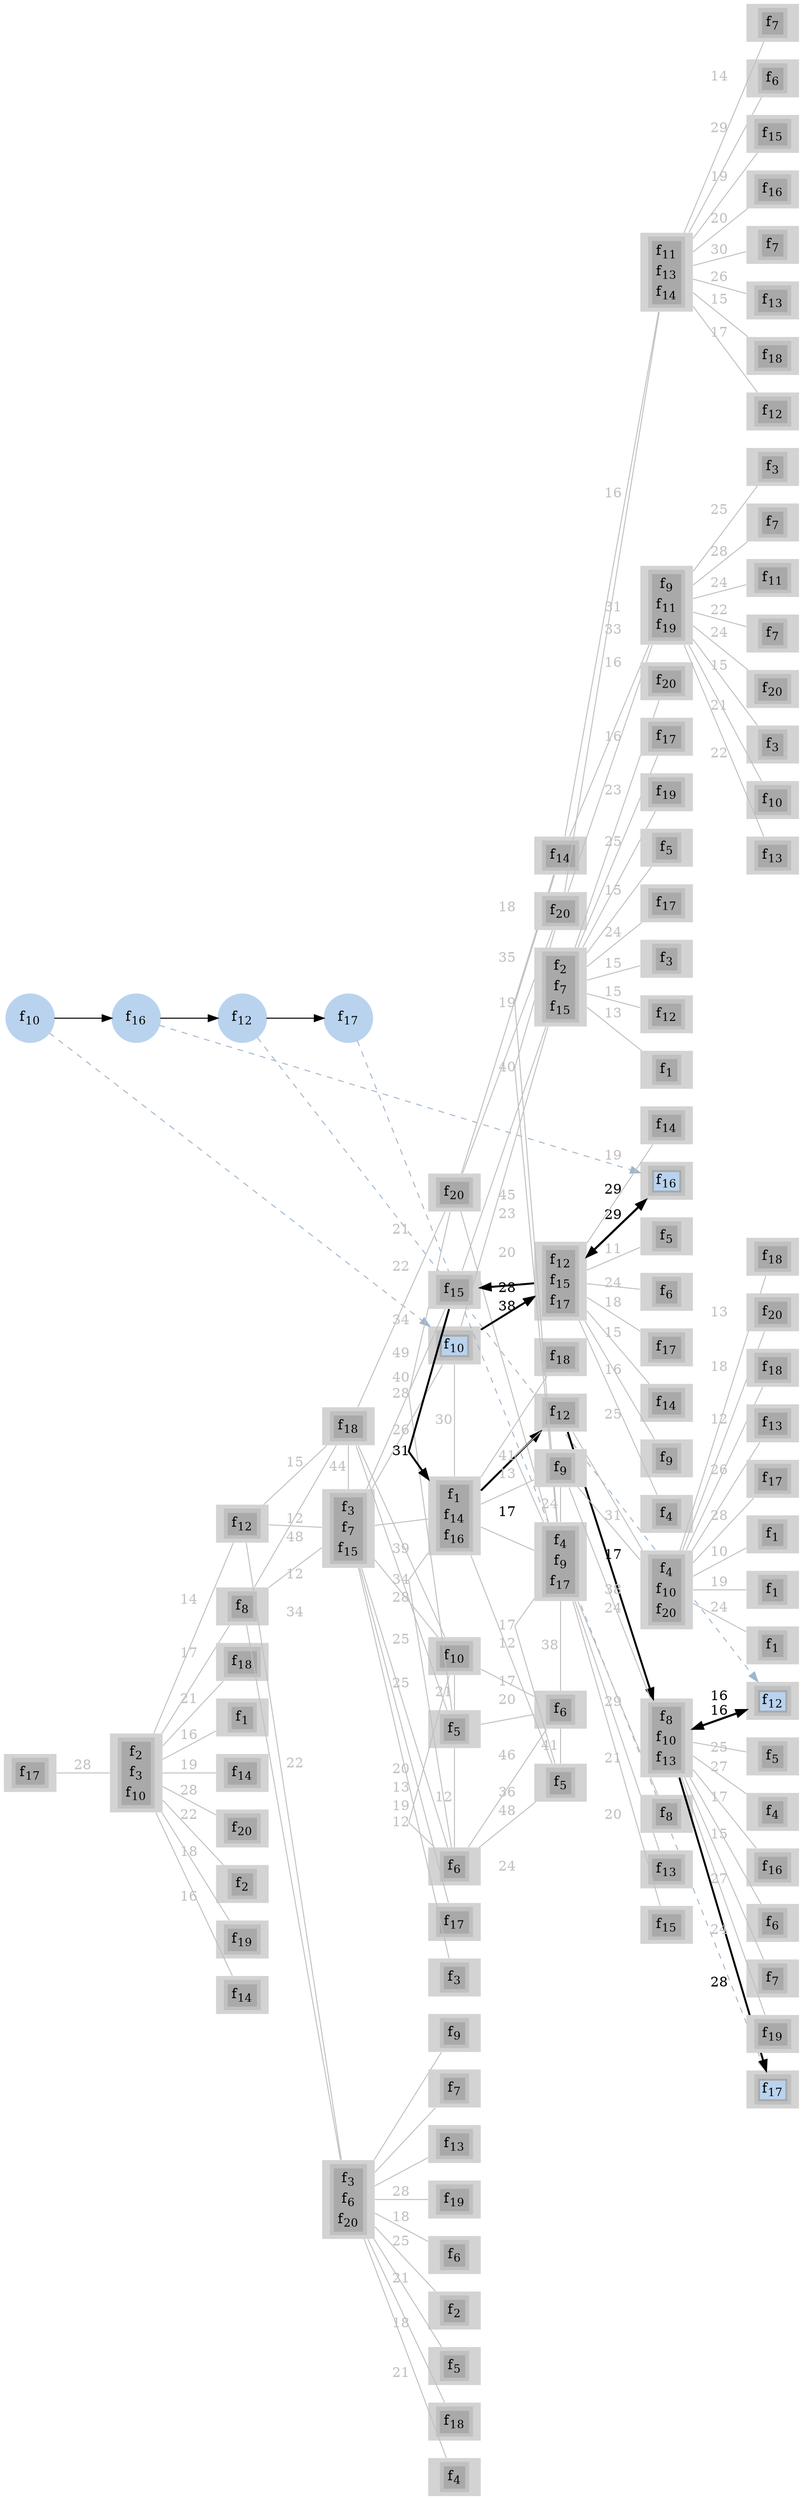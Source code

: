 digraph G
{
ranksep = "equally"
rankdir = LR
subgraph sfc
{
node [shape=circle]
{rank = same; f10; };
{rank = same; f16; };
{rank = same; f12; };
{rank = same; f17; };
f10[style=filled label=<f<SUB>10</SUB>> color="slategray2"]
f16[style=filled label=<f<SUB>16</SUB>> color="slategray2"]
f12[style=filled label=<f<SUB>12</SUB>> color="slategray2"]
f17[style=filled label=<f<SUB>17</SUB>> color="slategray2"]
f10 -> f16
f16 -> f12
f12 -> f17
}
subgraph network
{
node [shape=none]
{rank = same; 1; };
{rank = same; 18; };
{rank = same; 2; 3; 4; 5; 6; 7; 8; 20; 21; };
{rank = same; 19; 82; 84; };
{rank = same; 9; 10; 11; 12; 13; 14; 15; 16; 17; 83; 87; 88; 60; 61; 86; 89; 92; 93; };
{rank = same; 40; 41; 85; 90; 58; 59; 78; 79; 91; 94; };
{rank = same; 38; 39; 95; 96; 97; 42; 43; 44; 45; 46; 47; 48; 49; 50; 51; 52; 53; 54; 55; 56; 57; 80; 81; };
{rank = same; 22; 23; 24; 25; 26; 27; 28; 29; 30; 31; 32; 33; 34; 35; 36; 37; 62; 63; 64; 65; 66; 67; 68; 69; 70; 71; 72; 73; 74; 75; 76; 77; };
60[style=filled
label=<
<TABLE BORDER="0" BGCOLOR="gray">
<TR>
<TD>
<TABLE BORDER="0" BGCOLOR="darkgray">
<TR><TD PORT="f54" BGCOLOR="slategray2">f<SUB>10</SUB></TD></TR>
</TABLE>
</TD>
</TR>
</TABLE>>]

54[style=filled
label=<
<TABLE BORDER="0" BGCOLOR="gray">
<TR>
<TD>
<TABLE BORDER="0" BGCOLOR="darkgray">
<TR><TD PORT="f90" BGCOLOR="slategray2">f<SUB>16</SUB></TD></TR>
</TABLE>
</TD>
</TR>
</TABLE>>]

54[style=filled
label=<
<TABLE BORDER="0" BGCOLOR="gray">
<TR>
<TD>
<TABLE BORDER="0" BGCOLOR="darkgray">
<TR><TD PORT="f90" BGCOLOR="slategray2">f<SUB>16</SUB></TD></TR>
</TABLE>
</TD>
</TR>
</TABLE>>]

69[style=filled
label=<
<TABLE BORDER="0" BGCOLOR="gray">
<TR>
<TD>
<TABLE BORDER="0" BGCOLOR="darkgray">
<TR><TD PORT="f65" BGCOLOR="slategray2">f<SUB>12</SUB></TD></TR>
</TABLE>
</TD>
</TR>
</TABLE>>]

69[style=filled
label=<
<TABLE BORDER="0" BGCOLOR="gray">
<TR>
<TD>
<TABLE BORDER="0" BGCOLOR="darkgray">
<TR><TD PORT="f65" BGCOLOR="slategray2">f<SUB>12</SUB></TD></TR>
</TABLE>
</TD>
</TR>
</TABLE>>]

68[style=filled
label=<
<TABLE BORDER="0" BGCOLOR="gray">
<TR>
<TD>
<TABLE BORDER="0" BGCOLOR="darkgray">
<TR><TD PORT="f98" BGCOLOR="slategray2">f<SUB>17</SUB></TD></TR>
</TABLE>
</TD>
</TR>
</TABLE>>]

1[style=filled
label=<
<TABLE BORDER="0" BGCOLOR="gray">
<TR>
<TD>
<TABLE BORDER="0" BGCOLOR="darkgray">
<TR><TD PORT="f91" BGCOLOR="darkgray">f<SUB>17</SUB></TD></TR>
</TABLE>
</TD>
</TR>
</TABLE>>]

18[style=filled
label=<
<TABLE BORDER="0" BGCOLOR="gray">
<TR>
<TD>
<TABLE BORDER="0" BGCOLOR="darkgray">
<TR><TD PORT="f8" BGCOLOR="darkgray">f<SUB>2</SUB></TD></TR>
<TR><TD PORT="f12" BGCOLOR="darkgray">f<SUB>3</SUB></TD></TR>
<TR><TD PORT="f52" BGCOLOR="darkgray">f<SUB>10</SUB></TD></TR>
</TABLE>
</TD>
</TR>
</TABLE>>]

2[style=filled
label=<
<TABLE BORDER="0" BGCOLOR="gray">
<TR>
<TD>
<TABLE BORDER="0" BGCOLOR="darkgray">
<TR><TD PORT="f101" BGCOLOR="darkgray">f<SUB>18</SUB></TD></TR>
</TABLE>
</TD>
</TR>
</TABLE>>]

3[style=filled
label=<
<TABLE BORDER="0" BGCOLOR="gray">
<TR>
<TD>
<TABLE BORDER="0" BGCOLOR="darkgray">
<TR><TD PORT="f1" BGCOLOR="darkgray">f<SUB>1</SUB></TD></TR>
</TABLE>
</TD>
</TR>
</TABLE>>]

4[style=filled
label=<
<TABLE BORDER="0" BGCOLOR="gray">
<TR>
<TD>
<TABLE BORDER="0" BGCOLOR="darkgray">
<TR><TD PORT="f75" BGCOLOR="darkgray">f<SUB>14</SUB></TD></TR>
</TABLE>
</TD>
</TR>
</TABLE>>]

5[style=filled
label=<
<TABLE BORDER="0" BGCOLOR="gray">
<TR>
<TD>
<TABLE BORDER="0" BGCOLOR="darkgray">
<TR><TD PORT="f113" BGCOLOR="darkgray">f<SUB>20</SUB></TD></TR>
</TABLE>
</TD>
</TR>
</TABLE>>]

6[style=filled
label=<
<TABLE BORDER="0" BGCOLOR="gray">
<TR>
<TD>
<TABLE BORDER="0" BGCOLOR="darkgray">
<TR><TD PORT="f9" BGCOLOR="darkgray">f<SUB>2</SUB></TD></TR>
</TABLE>
</TD>
</TR>
</TABLE>>]

7[style=filled
label=<
<TABLE BORDER="0" BGCOLOR="gray">
<TR>
<TD>
<TABLE BORDER="0" BGCOLOR="darkgray">
<TR><TD PORT="f108" BGCOLOR="darkgray">f<SUB>19</SUB></TD></TR>
</TABLE>
</TD>
</TR>
</TABLE>>]

8[style=filled
label=<
<TABLE BORDER="0" BGCOLOR="gray">
<TR>
<TD>
<TABLE BORDER="0" BGCOLOR="darkgray">
<TR><TD PORT="f74" BGCOLOR="darkgray">f<SUB>14</SUB></TD></TR>
</TABLE>
</TD>
</TR>
</TABLE>>]

9[style=filled
label=<
<TABLE BORDER="0" BGCOLOR="gray">
<TR>
<TD>
<TABLE BORDER="0" BGCOLOR="darkgray">
<TR><TD PORT="f7" BGCOLOR="darkgray">f<SUB>2</SUB></TD></TR>
</TABLE>
</TD>
</TR>
</TABLE>>]

19[style=filled
label=<
<TABLE BORDER="0" BGCOLOR="gray">
<TR>
<TD>
<TABLE BORDER="0" BGCOLOR="darkgray">
<TR><TD PORT="f11" BGCOLOR="darkgray">f<SUB>3</SUB></TD></TR>
<TR><TD PORT="f29" BGCOLOR="darkgray">f<SUB>6</SUB></TD></TR>
<TR><TD PORT="f112" BGCOLOR="darkgray">f<SUB>20</SUB></TD></TR>
</TABLE>
</TD>
</TR>
</TABLE>>]

10[style=filled
label=<
<TABLE BORDER="0" BGCOLOR="gray">
<TR>
<TD>
<TABLE BORDER="0" BGCOLOR="darkgray">
<TR><TD PORT="f23" BGCOLOR="darkgray">f<SUB>5</SUB></TD></TR>
</TABLE>
</TD>
</TR>
</TABLE>>]

11[style=filled
label=<
<TABLE BORDER="0" BGCOLOR="gray">
<TR>
<TD>
<TABLE BORDER="0" BGCOLOR="darkgray">
<TR><TD PORT="f100" BGCOLOR="darkgray">f<SUB>18</SUB></TD></TR>
</TABLE>
</TD>
</TR>
</TABLE>>]

12[style=filled
label=<
<TABLE BORDER="0" BGCOLOR="gray">
<TR>
<TD>
<TABLE BORDER="0" BGCOLOR="darkgray">
<TR><TD PORT="f18" BGCOLOR="darkgray">f<SUB>4</SUB></TD></TR>
</TABLE>
</TD>
</TR>
</TABLE>>]

13[style=filled
label=<
<TABLE BORDER="0" BGCOLOR="gray">
<TR>
<TD>
<TABLE BORDER="0" BGCOLOR="darkgray">
<TR><TD PORT="f47" BGCOLOR="darkgray">f<SUB>9</SUB></TD></TR>
</TABLE>
</TD>
</TR>
</TABLE>>]

14[style=filled
label=<
<TABLE BORDER="0" BGCOLOR="gray">
<TR>
<TD>
<TABLE BORDER="0" BGCOLOR="darkgray">
<TR><TD PORT="f37" BGCOLOR="darkgray">f<SUB>7</SUB></TD></TR>
</TABLE>
</TD>
</TR>
</TABLE>>]

15[style=filled
label=<
<TABLE BORDER="0" BGCOLOR="gray">
<TR>
<TD>
<TABLE BORDER="0" BGCOLOR="darkgray">
<TR><TD PORT="f67" BGCOLOR="darkgray">f<SUB>13</SUB></TD></TR>
</TABLE>
</TD>
</TR>
</TABLE>>]

16[style=filled
label=<
<TABLE BORDER="0" BGCOLOR="gray">
<TR>
<TD>
<TABLE BORDER="0" BGCOLOR="darkgray">
<TR><TD PORT="f107" BGCOLOR="darkgray">f<SUB>19</SUB></TD></TR>
</TABLE>
</TD>
</TR>
</TABLE>>]

17[style=filled
label=<
<TABLE BORDER="0" BGCOLOR="gray">
<TR>
<TD>
<TABLE BORDER="0" BGCOLOR="darkgray">
<TR><TD PORT="f30" BGCOLOR="darkgray">f<SUB>6</SUB></TD></TR>
</TABLE>
</TD>
</TR>
</TABLE>>]

20[style=filled
label=<
<TABLE BORDER="0" BGCOLOR="gray">
<TR>
<TD>
<TABLE BORDER="0" BGCOLOR="darkgray">
<TR><TD PORT="f44" BGCOLOR="darkgray">f<SUB>8</SUB></TD></TR>
</TABLE>
</TD>
</TR>
</TABLE>>]

21[style=filled
label=<
<TABLE BORDER="0" BGCOLOR="gray">
<TR>
<TD>
<TABLE BORDER="0" BGCOLOR="darkgray">
<TR><TD PORT="f61" BGCOLOR="darkgray">f<SUB>12</SUB></TD></TR>
</TABLE>
</TD>
</TR>
</TABLE>>]

82[style=filled
label=<
<TABLE BORDER="0" BGCOLOR="gray">
<TR>
<TD>
<TABLE BORDER="0" BGCOLOR="darkgray">
<TR><TD PORT="f102" BGCOLOR="darkgray">f<SUB>18</SUB></TD></TR>
</TABLE>
</TD>
</TR>
</TABLE>>]

84[style=filled
label=<
<TABLE BORDER="0" BGCOLOR="gray">
<TR>
<TD>
<TABLE BORDER="0" BGCOLOR="darkgray">
<TR><TD PORT="f13" BGCOLOR="darkgray">f<SUB>3</SUB></TD></TR>
<TR><TD PORT="f36" BGCOLOR="darkgray">f<SUB>7</SUB></TD></TR>
<TR><TD PORT="f81" BGCOLOR="darkgray">f<SUB>15</SUB></TD></TR>
</TABLE>
</TD>
</TR>
</TABLE>>]

22[style=filled
label=<
<TABLE BORDER="0" BGCOLOR="gray">
<TR>
<TD>
<TABLE BORDER="0" BGCOLOR="darkgray">
<TR><TD PORT="f42" BGCOLOR="darkgray">f<SUB>7</SUB></TD></TR>
</TABLE>
</TD>
</TR>
</TABLE>>]

38[style=filled
label=<
<TABLE BORDER="0" BGCOLOR="gray">
<TR>
<TD>
<TABLE BORDER="0" BGCOLOR="darkgray">
<TR><TD PORT="f50" BGCOLOR="darkgray">f<SUB>9</SUB></TD></TR>
<TR><TD PORT="f59" BGCOLOR="darkgray">f<SUB>11</SUB></TD></TR>
<TR><TD PORT="f109" BGCOLOR="darkgray">f<SUB>19</SUB></TD></TR>
</TABLE>
</TD>
</TR>
</TABLE>>]

23[style=filled
label=<
<TABLE BORDER="0" BGCOLOR="gray">
<TR>
<TD>
<TABLE BORDER="0" BGCOLOR="darkgray">
<TR><TD PORT="f60" BGCOLOR="darkgray">f<SUB>11</SUB></TD></TR>
</TABLE>
</TD>
</TR>
</TABLE>>]

24[style=filled
label=<
<TABLE BORDER="0" BGCOLOR="gray">
<TR>
<TD>
<TABLE BORDER="0" BGCOLOR="darkgray">
<TR><TD PORT="f41" BGCOLOR="darkgray">f<SUB>7</SUB></TD></TR>
</TABLE>
</TD>
</TR>
</TABLE>>]

25[style=filled
label=<
<TABLE BORDER="0" BGCOLOR="gray">
<TR>
<TD>
<TABLE BORDER="0" BGCOLOR="darkgray">
<TR><TD PORT="f118" BGCOLOR="darkgray">f<SUB>20</SUB></TD></TR>
</TABLE>
</TD>
</TR>
</TABLE>>]

26[style=filled
label=<
<TABLE BORDER="0" BGCOLOR="gray">
<TR>
<TD>
<TABLE BORDER="0" BGCOLOR="darkgray">
<TR><TD PORT="f16" BGCOLOR="darkgray">f<SUB>3</SUB></TD></TR>
</TABLE>
</TD>
</TR>
</TABLE>>]

27[style=filled
label=<
<TABLE BORDER="0" BGCOLOR="gray">
<TR>
<TD>
<TABLE BORDER="0" BGCOLOR="darkgray">
<TR><TD PORT="f57" BGCOLOR="darkgray">f<SUB>10</SUB></TD></TR>
</TABLE>
</TD>
</TR>
</TABLE>>]

28[style=filled
label=<
<TABLE BORDER="0" BGCOLOR="gray">
<TR>
<TD>
<TABLE BORDER="0" BGCOLOR="darkgray">
<TR><TD PORT="f73" BGCOLOR="darkgray">f<SUB>13</SUB></TD></TR>
</TABLE>
</TD>
</TR>
</TABLE>>]

29[style=filled
label=<
<TABLE BORDER="0" BGCOLOR="gray">
<TR>
<TD>
<TABLE BORDER="0" BGCOLOR="darkgray">
<TR><TD PORT="f17" BGCOLOR="darkgray">f<SUB>3</SUB></TD></TR>
</TABLE>
</TD>
</TR>
</TABLE>>]

30[style=filled
label=<
<TABLE BORDER="0" BGCOLOR="gray">
<TR>
<TD>
<TABLE BORDER="0" BGCOLOR="darkgray">
<TR><TD PORT="f33" BGCOLOR="darkgray">f<SUB>6</SUB></TD></TR>
</TABLE>
</TD>
</TR>
</TABLE>>]

39[style=filled
label=<
<TABLE BORDER="0" BGCOLOR="gray">
<TR>
<TD>
<TABLE BORDER="0" BGCOLOR="darkgray">
<TR><TD PORT="f58" BGCOLOR="darkgray">f<SUB>11</SUB></TD></TR>
<TR><TD PORT="f68" BGCOLOR="darkgray">f<SUB>13</SUB></TD></TR>
<TR><TD PORT="f78" BGCOLOR="darkgray">f<SUB>14</SUB></TD></TR>
</TABLE>
</TD>
</TR>
</TABLE>>]

31[style=filled
label=<
<TABLE BORDER="0" BGCOLOR="gray">
<TR>
<TD>
<TABLE BORDER="0" BGCOLOR="darkgray">
<TR><TD PORT="f85" BGCOLOR="darkgray">f<SUB>15</SUB></TD></TR>
</TABLE>
</TD>
</TR>
</TABLE>>]

32[style=filled
label=<
<TABLE BORDER="0" BGCOLOR="gray">
<TR>
<TD>
<TABLE BORDER="0" BGCOLOR="darkgray">
<TR><TD PORT="f89" BGCOLOR="darkgray">f<SUB>16</SUB></TD></TR>
</TABLE>
</TD>
</TR>
</TABLE>>]

33[style=filled
label=<
<TABLE BORDER="0" BGCOLOR="gray">
<TR>
<TD>
<TABLE BORDER="0" BGCOLOR="darkgray">
<TR><TD PORT="f40" BGCOLOR="darkgray">f<SUB>7</SUB></TD></TR>
</TABLE>
</TD>
</TR>
</TABLE>>]

34[style=filled
label=<
<TABLE BORDER="0" BGCOLOR="gray">
<TR>
<TD>
<TABLE BORDER="0" BGCOLOR="darkgray">
<TR><TD PORT="f71" BGCOLOR="darkgray">f<SUB>13</SUB></TD></TR>
</TABLE>
</TD>
</TR>
</TABLE>>]

35[style=filled
label=<
<TABLE BORDER="0" BGCOLOR="gray">
<TR>
<TD>
<TABLE BORDER="0" BGCOLOR="darkgray">
<TR><TD PORT="f104" BGCOLOR="darkgray">f<SUB>18</SUB></TD></TR>
</TABLE>
</TD>
</TR>
</TABLE>>]

36[style=filled
label=<
<TABLE BORDER="0" BGCOLOR="gray">
<TR>
<TD>
<TABLE BORDER="0" BGCOLOR="darkgray">
<TR><TD PORT="f66" BGCOLOR="darkgray">f<SUB>12</SUB></TD></TR>
</TABLE>
</TD>
</TR>
</TABLE>>]

37[style=filled
label=<
<TABLE BORDER="0" BGCOLOR="gray">
<TR>
<TD>
<TABLE BORDER="0" BGCOLOR="darkgray">
<TR><TD PORT="f39" BGCOLOR="darkgray">f<SUB>7</SUB></TD></TR>
</TABLE>
</TD>
</TR>
</TABLE>>]

40[style=filled
label=<
<TABLE BORDER="0" BGCOLOR="gray">
<TR>
<TD>
<TABLE BORDER="0" BGCOLOR="darkgray">
<TR><TD PORT="f77" BGCOLOR="darkgray">f<SUB>14</SUB></TD></TR>
</TABLE>
</TD>
</TR>
</TABLE>>]

41[style=filled
label=<
<TABLE BORDER="0" BGCOLOR="gray">
<TR>
<TD>
<TABLE BORDER="0" BGCOLOR="darkgray">
<TR><TD PORT="f115" BGCOLOR="darkgray">f<SUB>20</SUB></TD></TR>
</TABLE>
</TD>
</TR>
</TABLE>>]

83[style=filled
label=<
<TABLE BORDER="0" BGCOLOR="gray">
<TR>
<TD>
<TABLE BORDER="0" BGCOLOR="darkgray">
<TR><TD PORT="f114" BGCOLOR="darkgray">f<SUB>20</SUB></TD></TR>
</TABLE>
</TD>
</TR>
</TABLE>>]

85[style=filled
label=<
<TABLE BORDER="0" BGCOLOR="gray">
<TR>
<TD>
<TABLE BORDER="0" BGCOLOR="darkgray">
<TR><TD PORT="f19" BGCOLOR="darkgray">f<SUB>4</SUB></TD></TR>
<TR><TD PORT="f49" BGCOLOR="darkgray">f<SUB>9</SUB></TD></TR>
<TR><TD PORT="f93" BGCOLOR="darkgray">f<SUB>17</SUB></TD></TR>
</TABLE>
</TD>
</TR>
</TABLE>>]

42[style=filled
label=<
<TABLE BORDER="0" BGCOLOR="gray">
<TR>
<TD>
<TABLE BORDER="0" BGCOLOR="darkgray">
<TR><TD PORT="f116" BGCOLOR="darkgray">f<SUB>20</SUB></TD></TR>
</TABLE>
</TD>
</TR>
</TABLE>>]

58[style=filled
label=<
<TABLE BORDER="0" BGCOLOR="gray">
<TR>
<TD>
<TABLE BORDER="0" BGCOLOR="darkgray">
<TR><TD PORT="f10" BGCOLOR="darkgray">f<SUB>2</SUB></TD></TR>
<TR><TD PORT="f38" BGCOLOR="darkgray">f<SUB>7</SUB></TD></TR>
<TR><TD PORT="f83" BGCOLOR="darkgray">f<SUB>15</SUB></TD></TR>
</TABLE>
</TD>
</TR>
</TABLE>>]

43[style=filled
label=<
<TABLE BORDER="0" BGCOLOR="gray">
<TR>
<TD>
<TABLE BORDER="0" BGCOLOR="darkgray">
<TR><TD PORT="f95" BGCOLOR="darkgray">f<SUB>17</SUB></TD></TR>
</TABLE>
</TD>
</TR>
</TABLE>>]

44[style=filled
label=<
<TABLE BORDER="0" BGCOLOR="gray">
<TR>
<TD>
<TABLE BORDER="0" BGCOLOR="darkgray">
<TR><TD PORT="f111" BGCOLOR="darkgray">f<SUB>19</SUB></TD></TR>
</TABLE>
</TD>
</TR>
</TABLE>>]

45[style=filled
label=<
<TABLE BORDER="0" BGCOLOR="gray">
<TR>
<TD>
<TABLE BORDER="0" BGCOLOR="darkgray">
<TR><TD PORT="f27" BGCOLOR="darkgray">f<SUB>5</SUB></TD></TR>
</TABLE>
</TD>
</TR>
</TABLE>>]

46[style=filled
label=<
<TABLE BORDER="0" BGCOLOR="gray">
<TR>
<TD>
<TABLE BORDER="0" BGCOLOR="darkgray">
<TR><TD PORT="f97" BGCOLOR="darkgray">f<SUB>17</SUB></TD></TR>
</TABLE>
</TD>
</TR>
</TABLE>>]

47[style=filled
label=<
<TABLE BORDER="0" BGCOLOR="gray">
<TR>
<TD>
<TABLE BORDER="0" BGCOLOR="darkgray">
<TR><TD PORT="f15" BGCOLOR="darkgray">f<SUB>3</SUB></TD></TR>
</TABLE>
</TD>
</TR>
</TABLE>>]

48[style=filled
label=<
<TABLE BORDER="0" BGCOLOR="gray">
<TR>
<TD>
<TABLE BORDER="0" BGCOLOR="darkgray">
<TR><TD PORT="f64" BGCOLOR="darkgray">f<SUB>12</SUB></TD></TR>
</TABLE>
</TD>
</TR>
</TABLE>>]

49[style=filled
label=<
<TABLE BORDER="0" BGCOLOR="gray">
<TR>
<TD>
<TABLE BORDER="0" BGCOLOR="darkgray">
<TR><TD PORT="f3" BGCOLOR="darkgray">f<SUB>1</SUB></TD></TR>
</TABLE>
</TD>
</TR>
</TABLE>>]

50[style=filled
label=<
<TABLE BORDER="0" BGCOLOR="gray">
<TR>
<TD>
<TABLE BORDER="0" BGCOLOR="darkgray">
<TR><TD PORT="f26" BGCOLOR="darkgray">f<SUB>5</SUB></TD></TR>
</TABLE>
</TD>
</TR>
</TABLE>>]

59[style=filled
label=<
<TABLE BORDER="0" BGCOLOR="gray">
<TR>
<TD>
<TABLE BORDER="0" BGCOLOR="darkgray">
<TR><TD PORT="f62" BGCOLOR="darkgray">f<SUB>12</SUB></TD></TR>
<TR><TD PORT="f84" BGCOLOR="darkgray">f<SUB>15</SUB></TD></TR>
<TR><TD PORT="f94" BGCOLOR="darkgray">f<SUB>17</SUB></TD></TR>
</TABLE>
</TD>
</TR>
</TABLE>>]

51[style=filled
label=<
<TABLE BORDER="0" BGCOLOR="gray">
<TR>
<TD>
<TABLE BORDER="0" BGCOLOR="darkgray">
<TR><TD PORT="f35" BGCOLOR="darkgray">f<SUB>6</SUB></TD></TR>
</TABLE>
</TD>
</TR>
</TABLE>>]

52[style=filled
label=<
<TABLE BORDER="0" BGCOLOR="gray">
<TR>
<TD>
<TABLE BORDER="0" BGCOLOR="darkgray">
<TR><TD PORT="f96" BGCOLOR="darkgray">f<SUB>17</SUB></TD></TR>
</TABLE>
</TD>
</TR>
</TABLE>>]

53[style=filled
label=<
<TABLE BORDER="0" BGCOLOR="gray">
<TR>
<TD>
<TABLE BORDER="0" BGCOLOR="darkgray">
<TR><TD PORT="f79" BGCOLOR="darkgray">f<SUB>14</SUB></TD></TR>
</TABLE>
</TD>
</TR>
</TABLE>>]

55[style=filled
label=<
<TABLE BORDER="0" BGCOLOR="gray">
<TR>
<TD>
<TABLE BORDER="0" BGCOLOR="darkgray">
<TR><TD PORT="f51" BGCOLOR="darkgray">f<SUB>9</SUB></TD></TR>
</TABLE>
</TD>
</TR>
</TABLE>>]

56[style=filled
label=<
<TABLE BORDER="0" BGCOLOR="gray">
<TR>
<TD>
<TABLE BORDER="0" BGCOLOR="darkgray">
<TR><TD PORT="f21" BGCOLOR="darkgray">f<SUB>4</SUB></TD></TR>
</TABLE>
</TD>
</TR>
</TABLE>>]

57[style=filled
label=<
<TABLE BORDER="0" BGCOLOR="gray">
<TR>
<TD>
<TABLE BORDER="0" BGCOLOR="darkgray">
<TR><TD PORT="f80" BGCOLOR="darkgray">f<SUB>14</SUB></TD></TR>
</TABLE>
</TD>
</TR>
</TABLE>>]

61[style=filled
label=<
<TABLE BORDER="0" BGCOLOR="gray">
<TR>
<TD>
<TABLE BORDER="0" BGCOLOR="darkgray">
<TR><TD PORT="f82" BGCOLOR="darkgray">f<SUB>15</SUB></TD></TR>
</TABLE>
</TD>
</TR>
</TABLE>>]

86[style=filled
label=<
<TABLE BORDER="0" BGCOLOR="gray">
<TR>
<TD>
<TABLE BORDER="0" BGCOLOR="darkgray">
<TR><TD PORT="f2" BGCOLOR="darkgray">f<SUB>1</SUB></TD></TR>
<TR><TD PORT="f76" BGCOLOR="darkgray">f<SUB>14</SUB></TD></TR>
<TR><TD PORT="f87" BGCOLOR="darkgray">f<SUB>16</SUB></TD></TR>
</TABLE>
</TD>
</TR>
</TABLE>>]

62[style=filled
label=<
<TABLE BORDER="0" BGCOLOR="gray">
<TR>
<TD>
<TABLE BORDER="0" BGCOLOR="darkgray">
<TR><TD PORT="f28" BGCOLOR="darkgray">f<SUB>5</SUB></TD></TR>
</TABLE>
</TD>
</TR>
</TABLE>>]

80[style=filled
label=<
<TABLE BORDER="0" BGCOLOR="gray">
<TR>
<TD>
<TABLE BORDER="0" BGCOLOR="darkgray">
<TR><TD PORT="f45" BGCOLOR="darkgray">f<SUB>8</SUB></TD></TR>
<TR><TD PORT="f55" BGCOLOR="darkgray">f<SUB>10</SUB></TD></TR>
<TR><TD PORT="f70" BGCOLOR="darkgray">f<SUB>13</SUB></TD></TR>
</TABLE>
</TD>
</TR>
</TABLE>>]

63[style=filled
label=<
<TABLE BORDER="0" BGCOLOR="gray">
<TR>
<TD>
<TABLE BORDER="0" BGCOLOR="darkgray">
<TR><TD PORT="f22" BGCOLOR="darkgray">f<SUB>4</SUB></TD></TR>
</TABLE>
</TD>
</TR>
</TABLE>>]

64[style=filled
label=<
<TABLE BORDER="0" BGCOLOR="gray">
<TR>
<TD>
<TABLE BORDER="0" BGCOLOR="darkgray">
<TR><TD PORT="f88" BGCOLOR="darkgray">f<SUB>16</SUB></TD></TR>
</TABLE>
</TD>
</TR>
</TABLE>>]

65[style=filled
label=<
<TABLE BORDER="0" BGCOLOR="gray">
<TR>
<TD>
<TABLE BORDER="0" BGCOLOR="darkgray">
<TR><TD PORT="f34" BGCOLOR="darkgray">f<SUB>6</SUB></TD></TR>
</TABLE>
</TD>
</TR>
</TABLE>>]

66[style=filled
label=<
<TABLE BORDER="0" BGCOLOR="gray">
<TR>
<TD>
<TABLE BORDER="0" BGCOLOR="darkgray">
<TR><TD PORT="f43" BGCOLOR="darkgray">f<SUB>7</SUB></TD></TR>
</TABLE>
</TD>
</TR>
</TABLE>>]

67[style=filled
label=<
<TABLE BORDER="0" BGCOLOR="gray">
<TR>
<TD>
<TABLE BORDER="0" BGCOLOR="darkgray">
<TR><TD PORT="f110" BGCOLOR="darkgray">f<SUB>19</SUB></TD></TR>
</TABLE>
</TD>
</TR>
</TABLE>>]

70[style=filled
label=<
<TABLE BORDER="0" BGCOLOR="gray">
<TR>
<TD>
<TABLE BORDER="0" BGCOLOR="darkgray">
<TR><TD PORT="f106" BGCOLOR="darkgray">f<SUB>18</SUB></TD></TR>
</TABLE>
</TD>
</TR>
</TABLE>>]

81[style=filled
label=<
<TABLE BORDER="0" BGCOLOR="gray">
<TR>
<TD>
<TABLE BORDER="0" BGCOLOR="darkgray">
<TR><TD PORT="f20" BGCOLOR="darkgray">f<SUB>4</SUB></TD></TR>
<TR><TD PORT="f56" BGCOLOR="darkgray">f<SUB>10</SUB></TD></TR>
<TR><TD PORT="f117" BGCOLOR="darkgray">f<SUB>20</SUB></TD></TR>
</TABLE>
</TD>
</TR>
</TABLE>>]

71[style=filled
label=<
<TABLE BORDER="0" BGCOLOR="gray">
<TR>
<TD>
<TABLE BORDER="0" BGCOLOR="darkgray">
<TR><TD PORT="f119" BGCOLOR="darkgray">f<SUB>20</SUB></TD></TR>
</TABLE>
</TD>
</TR>
</TABLE>>]

72[style=filled
label=<
<TABLE BORDER="0" BGCOLOR="gray">
<TR>
<TD>
<TABLE BORDER="0" BGCOLOR="darkgray">
<TR><TD PORT="f105" BGCOLOR="darkgray">f<SUB>18</SUB></TD></TR>
</TABLE>
</TD>
</TR>
</TABLE>>]

73[style=filled
label=<
<TABLE BORDER="0" BGCOLOR="gray">
<TR>
<TD>
<TABLE BORDER="0" BGCOLOR="darkgray">
<TR><TD PORT="f72" BGCOLOR="darkgray">f<SUB>13</SUB></TD></TR>
</TABLE>
</TD>
</TR>
</TABLE>>]

74[style=filled
label=<
<TABLE BORDER="0" BGCOLOR="gray">
<TR>
<TD>
<TABLE BORDER="0" BGCOLOR="darkgray">
<TR><TD PORT="f99" BGCOLOR="darkgray">f<SUB>17</SUB></TD></TR>
</TABLE>
</TD>
</TR>
</TABLE>>]

75[style=filled
label=<
<TABLE BORDER="0" BGCOLOR="gray">
<TR>
<TD>
<TABLE BORDER="0" BGCOLOR="darkgray">
<TR><TD PORT="f4" BGCOLOR="darkgray">f<SUB>1</SUB></TD></TR>
</TABLE>
</TD>
</TR>
</TABLE>>]

76[style=filled
label=<
<TABLE BORDER="0" BGCOLOR="gray">
<TR>
<TD>
<TABLE BORDER="0" BGCOLOR="darkgray">
<TR><TD PORT="f5" BGCOLOR="darkgray">f<SUB>1</SUB></TD></TR>
</TABLE>
</TD>
</TR>
</TABLE>>]

77[style=filled
label=<
<TABLE BORDER="0" BGCOLOR="gray">
<TR>
<TD>
<TABLE BORDER="0" BGCOLOR="darkgray">
<TR><TD PORT="f6" BGCOLOR="darkgray">f<SUB>1</SUB></TD></TR>
</TABLE>
</TD>
</TR>
</TABLE>>]

78[style=filled
label=<
<TABLE BORDER="0" BGCOLOR="gray">
<TR>
<TD>
<TABLE BORDER="0" BGCOLOR="darkgray">
<TR><TD PORT="f63" BGCOLOR="darkgray">f<SUB>12</SUB></TD></TR>
</TABLE>
</TD>
</TR>
</TABLE>>]

79[style=filled
label=<
<TABLE BORDER="0" BGCOLOR="gray">
<TR>
<TD>
<TABLE BORDER="0" BGCOLOR="darkgray">
<TR><TD PORT="f48" BGCOLOR="darkgray">f<SUB>9</SUB></TD></TR>
</TABLE>
</TD>
</TR>
</TABLE>>]

87[style=filled
label=<
<TABLE BORDER="0" BGCOLOR="gray">
<TR>
<TD>
<TABLE BORDER="0" BGCOLOR="darkgray">
<TR><TD PORT="f53" BGCOLOR="darkgray">f<SUB>10</SUB></TD></TR>
</TABLE>
</TD>
</TR>
</TABLE>>]

88[style=filled
label=<
<TABLE BORDER="0" BGCOLOR="gray">
<TR>
<TD>
<TABLE BORDER="0" BGCOLOR="darkgray">
<TR><TD PORT="f24" BGCOLOR="darkgray">f<SUB>5</SUB></TD></TR>
</TABLE>
</TD>
</TR>
</TABLE>>]

89[style=filled
label=<
<TABLE BORDER="0" BGCOLOR="gray">
<TR>
<TD>
<TABLE BORDER="0" BGCOLOR="darkgray">
<TR><TD PORT="f31" BGCOLOR="darkgray">f<SUB>6</SUB></TD></TR>
</TABLE>
</TD>
</TR>
</TABLE>>]

92[style=filled
label=<
<TABLE BORDER="0" BGCOLOR="gray">
<TR>
<TD>
<TABLE BORDER="0" BGCOLOR="darkgray">
<TR><TD PORT="f92" BGCOLOR="darkgray">f<SUB>17</SUB></TD></TR>
</TABLE>
</TD>
</TR>
</TABLE>>]

93[style=filled
label=<
<TABLE BORDER="0" BGCOLOR="gray">
<TR>
<TD>
<TABLE BORDER="0" BGCOLOR="darkgray">
<TR><TD PORT="f14" BGCOLOR="darkgray">f<SUB>3</SUB></TD></TR>
</TABLE>
</TD>
</TR>
</TABLE>>]

90[style=filled
label=<
<TABLE BORDER="0" BGCOLOR="gray">
<TR>
<TD>
<TABLE BORDER="0" BGCOLOR="darkgray">
<TR><TD PORT="f32" BGCOLOR="darkgray">f<SUB>6</SUB></TD></TR>
</TABLE>
</TD>
</TR>
</TABLE>>]

91[style=filled
label=<
<TABLE BORDER="0" BGCOLOR="gray">
<TR>
<TD>
<TABLE BORDER="0" BGCOLOR="darkgray">
<TR><TD PORT="f25" BGCOLOR="darkgray">f<SUB>5</SUB></TD></TR>
</TABLE>
</TD>
</TR>
</TABLE>>]

95[style=filled
label=<
<TABLE BORDER="0" BGCOLOR="gray">
<TR>
<TD>
<TABLE BORDER="0" BGCOLOR="darkgray">
<TR><TD PORT="f69" BGCOLOR="darkgray">f<SUB>13</SUB></TD></TR>
</TABLE>
</TD>
</TR>
</TABLE>>]

96[style=filled
label=<
<TABLE BORDER="0" BGCOLOR="gray">
<TR>
<TD>
<TABLE BORDER="0" BGCOLOR="darkgray">
<TR><TD PORT="f86" BGCOLOR="darkgray">f<SUB>15</SUB></TD></TR>
</TABLE>
</TD>
</TR>
</TABLE>>]

97[style=filled
label=<
<TABLE BORDER="0" BGCOLOR="gray">
<TR>
<TD>
<TABLE BORDER="0" BGCOLOR="darkgray">
<TR><TD PORT="f46" BGCOLOR="darkgray">f<SUB>8</SUB></TD></TR>
</TABLE>
</TD>
</TR>
</TABLE>>]

94[style=filled
label=<
<TABLE BORDER="0" BGCOLOR="gray">
<TR>
<TD>
<TABLE BORDER="0" BGCOLOR="darkgray">
<TR><TD PORT="f103" BGCOLOR="darkgray">f<SUB>18</SUB></TD></TR>
</TABLE>
</TD>
</TR>
</TABLE>>]

60 -> 59[label="38" color="black" penwidth=2]
59 -> 54[label="29" color="black" penwidth=2]
54 -> 59[label="29" color="black" penwidth=2]
59 -> 61[label="28" color="black" penwidth=2]
61 -> 86[label="31" color="black" penwidth=2]
86 -> 78[label="17" color="black" penwidth=2]
78 -> 80[label="17" color="black" penwidth=2]
80 -> 69[label="16" color="black" penwidth=2]
69 -> 80[label="16" color="black" penwidth=2]
80 -> 68[label="28" color="black" penwidth=2]
1 -> 18[label="28" color="gray" fontcolor="gray" dir = none]
2 -> 18[label="21" color="gray" fontcolor="gray" dir = none]
3 -> 18[label="16" color="gray" fontcolor="gray" dir = none]
4 -> 18[label="19" color="gray" fontcolor="gray" dir = none]
5 -> 18[label="28" color="gray" fontcolor="gray" dir = none]
6 -> 18[label="22" color="gray" fontcolor="gray" dir = none]
7 -> 18[label="18" color="gray" fontcolor="gray" dir = none]
8 -> 18[label="16" color="gray" fontcolor="gray" dir = none]
9 -> 19[label="25" color="gray" fontcolor="gray" dir = none]
10 -> 19[label="21" color="gray" fontcolor="gray" dir = none]
11 -> 19[label="18" color="gray" fontcolor="gray" dir = none]
12 -> 19[label="21" color="gray" fontcolor="gray" dir = none]
13 -> 19[label="20" color="gray" fontcolor="gray" dir = none]
14 -> 19[label="13" color="gray" fontcolor="gray" dir = none]
15 -> 19[label="19" color="gray" fontcolor="gray" dir = none]
16 -> 19[label="28" color="gray" fontcolor="gray" dir = none]
17 -> 19[label="18" color="gray" fontcolor="gray" dir = none]
18 -> 20[label="17" color="gray" fontcolor="gray" dir = none]
18 -> 21[label="14" color="gray" fontcolor="gray" dir = none]
19 -> 20[label="22" color="gray" fontcolor="gray" dir = none]
19 -> 21[label="12" color="gray" fontcolor="gray" dir = none]
20 -> 82[label="48" color="gray" fontcolor="gray" dir = none]
20 -> 84[label="34" color="gray" fontcolor="gray" dir = none]
21 -> 82[label="15" color="gray" fontcolor="gray" dir = none]
21 -> 84[label="12" color="gray" fontcolor="gray" dir = none]
22 -> 38[label="28" color="gray" fontcolor="gray" dir = none]
23 -> 38[label="24" color="gray" fontcolor="gray" dir = none]
24 -> 38[label="22" color="gray" fontcolor="gray" dir = none]
25 -> 38[label="24" color="gray" fontcolor="gray" dir = none]
26 -> 38[label="15" color="gray" fontcolor="gray" dir = none]
27 -> 38[label="21" color="gray" fontcolor="gray" dir = none]
28 -> 38[label="22" color="gray" fontcolor="gray" dir = none]
29 -> 38[label="25" color="gray" fontcolor="gray" dir = none]
30 -> 39[label="29" color="gray" fontcolor="gray" dir = none]
31 -> 39[label="19" color="gray" fontcolor="gray" dir = none]
32 -> 39[label="20" color="gray" fontcolor="gray" dir = none]
33 -> 39[label="30" color="gray" fontcolor="gray" dir = none]
34 -> 39[label="26" color="gray" fontcolor="gray" dir = none]
35 -> 39[label="15" color="gray" fontcolor="gray" dir = none]
36 -> 39[label="17" color="gray" fontcolor="gray" dir = none]
37 -> 39[label="14" color="gray" fontcolor="gray" dir = none]
38 -> 40[label="31" color="gray" fontcolor="gray" dir = none]
38 -> 41[label="16" color="gray" fontcolor="gray" dir = none]
39 -> 40[label="16" color="gray" fontcolor="gray" dir = none]
39 -> 41[label="33" color="gray" fontcolor="gray" dir = none]
40 -> 83[label="18" color="gray" fontcolor="gray" dir = none]
40 -> 85[label="19" color="gray" fontcolor="gray" dir = none]
41 -> 83[label="35" color="gray" fontcolor="gray" dir = none]
41 -> 85[label="40" color="gray" fontcolor="gray" dir = none]
42 -> 58[label="16" color="gray" fontcolor="gray" dir = none]
43 -> 58[label="23" color="gray" fontcolor="gray" dir = none]
44 -> 58[label="25" color="gray" fontcolor="gray" dir = none]
45 -> 58[label="15" color="gray" fontcolor="gray" dir = none]
46 -> 58[label="24" color="gray" fontcolor="gray" dir = none]
47 -> 58[label="15" color="gray" fontcolor="gray" dir = none]
48 -> 58[label="15" color="gray" fontcolor="gray" dir = none]
49 -> 58[label="13" color="gray" fontcolor="gray" dir = none]
50 -> 59[label="11" color="gray" fontcolor="gray" dir = none]
51 -> 59[label="24" color="gray" fontcolor="gray" dir = none]
52 -> 59[label="18" color="gray" fontcolor="gray" dir = none]
53 -> 59[label="15" color="gray" fontcolor="gray" dir = none]
55 -> 59[label="16" color="gray" fontcolor="gray" dir = none]
56 -> 59[label="25" color="gray" fontcolor="gray" dir = none]
57 -> 59[label="19" color="gray" fontcolor="gray" dir = none]
58 -> 60[label="20" color="gray" fontcolor="gray" dir = none]
58 -> 61[label="23" color="gray" fontcolor="gray" dir = none]
60 -> 84[label="49" color="gray" fontcolor="gray" dir = none]
60 -> 86[label="30" color="gray" fontcolor="gray" dir = none]
61 -> 84[label="34" color="gray" fontcolor="gray" dir = none]
62 -> 80[label="25" color="gray" fontcolor="gray" dir = none]
63 -> 80[label="27" color="gray" fontcolor="gray" dir = none]
64 -> 80[label="17" color="gray" fontcolor="gray" dir = none]
65 -> 80[label="15" color="gray" fontcolor="gray" dir = none]
66 -> 80[label="27" color="gray" fontcolor="gray" dir = none]
67 -> 80[label="24" color="gray" fontcolor="gray" dir = none]
70 -> 81[label="13" color="gray" fontcolor="gray" dir = none]
71 -> 81[label="18" color="gray" fontcolor="gray" dir = none]
72 -> 81[label="12" color="gray" fontcolor="gray" dir = none]
73 -> 81[label="26" color="gray" fontcolor="gray" dir = none]
74 -> 81[label="28" color="gray" fontcolor="gray" dir = none]
75 -> 81[label="10" color="gray" fontcolor="gray" dir = none]
76 -> 81[label="19" color="gray" fontcolor="gray" dir = none]
77 -> 81[label="24" color="gray" fontcolor="gray" dir = none]
78 -> 81[label="31" color="gray" fontcolor="gray" dir = none]
78 -> 85[label="41" color="gray" fontcolor="gray" dir = none]
79 -> 80[label="24" color="gray" fontcolor="gray" dir = none]
79 -> 81[label="38" color="gray" fontcolor="gray" dir = none]
79 -> 85[label="24" color="gray" fontcolor="gray" dir = none]
79 -> 86[label="12" color="gray" fontcolor="gray" dir = none]
82 -> 83[label="21" color="gray" fontcolor="gray" dir = none]
82 -> 84[label="44" color="gray" fontcolor="gray" dir = none]
82 -> 87[label="22" color="gray" fontcolor="gray" dir = none]
82 -> 88[label="26" color="gray" fontcolor="gray" dir = none]
83 -> 85[label="45" color="gray" fontcolor="gray" dir = none]
83 -> 88[label="28" color="gray" fontcolor="gray" dir = none]
84 -> 86[label="40" color="gray" fontcolor="gray" dir = none]
84 -> 87[label="39" color="gray" fontcolor="gray" dir = none]
84 -> 89[label="28" color="gray" fontcolor="gray" dir = none]
84 -> 92[label="25" color="gray" fontcolor="gray" dir = none]
84 -> 93[label="25" color="gray" fontcolor="gray" dir = none]
85 -> 86[label="17" color="gray" fontcolor="gray" dir = none]
85 -> 90[label="38" color="gray" fontcolor="gray" dir = none]
85 -> 91[label="17" color="gray" fontcolor="gray" dir = none]
85 -> 95[label="21" color="gray" fontcolor="gray" dir = none]
85 -> 96[label="20" color="gray" fontcolor="gray" dir = none]
85 -> 97[label="29" color="gray" fontcolor="gray" dir = none]
86 -> 89[label="34" color="gray" fontcolor="gray" dir = none]
86 -> 91[label="20" color="gray" fontcolor="gray" dir = none]
86 -> 94[label="13" color="gray" fontcolor="gray" dir = none]
87 -> 88[label="21" color="gray" fontcolor="gray" dir = none]
87 -> 89[label="12" color="gray" fontcolor="gray" dir = none]
87 -> 90[label="46" color="gray" fontcolor="gray" dir = none]
88 -> 89[label="12" color="gray" fontcolor="gray" dir = none]
88 -> 90[label="36" color="gray" fontcolor="gray" dir = none]
89 -> 90[label="48" color="gray" fontcolor="gray" dir = none]
89 -> 91[label="24" color="gray" fontcolor="gray" dir = none]
90 -> 91[label="41" color="gray" fontcolor="gray" dir = none]
}
splines=false
f10 -> 60[color="slategray3" style=dashed constraint=false]
f16 -> 54[color="slategray3" style=dashed constraint=false]
f12 -> 69[color="slategray3" style=dashed constraint=false]
f17 -> 68[color="slategray3" style=dashed constraint=false]
}